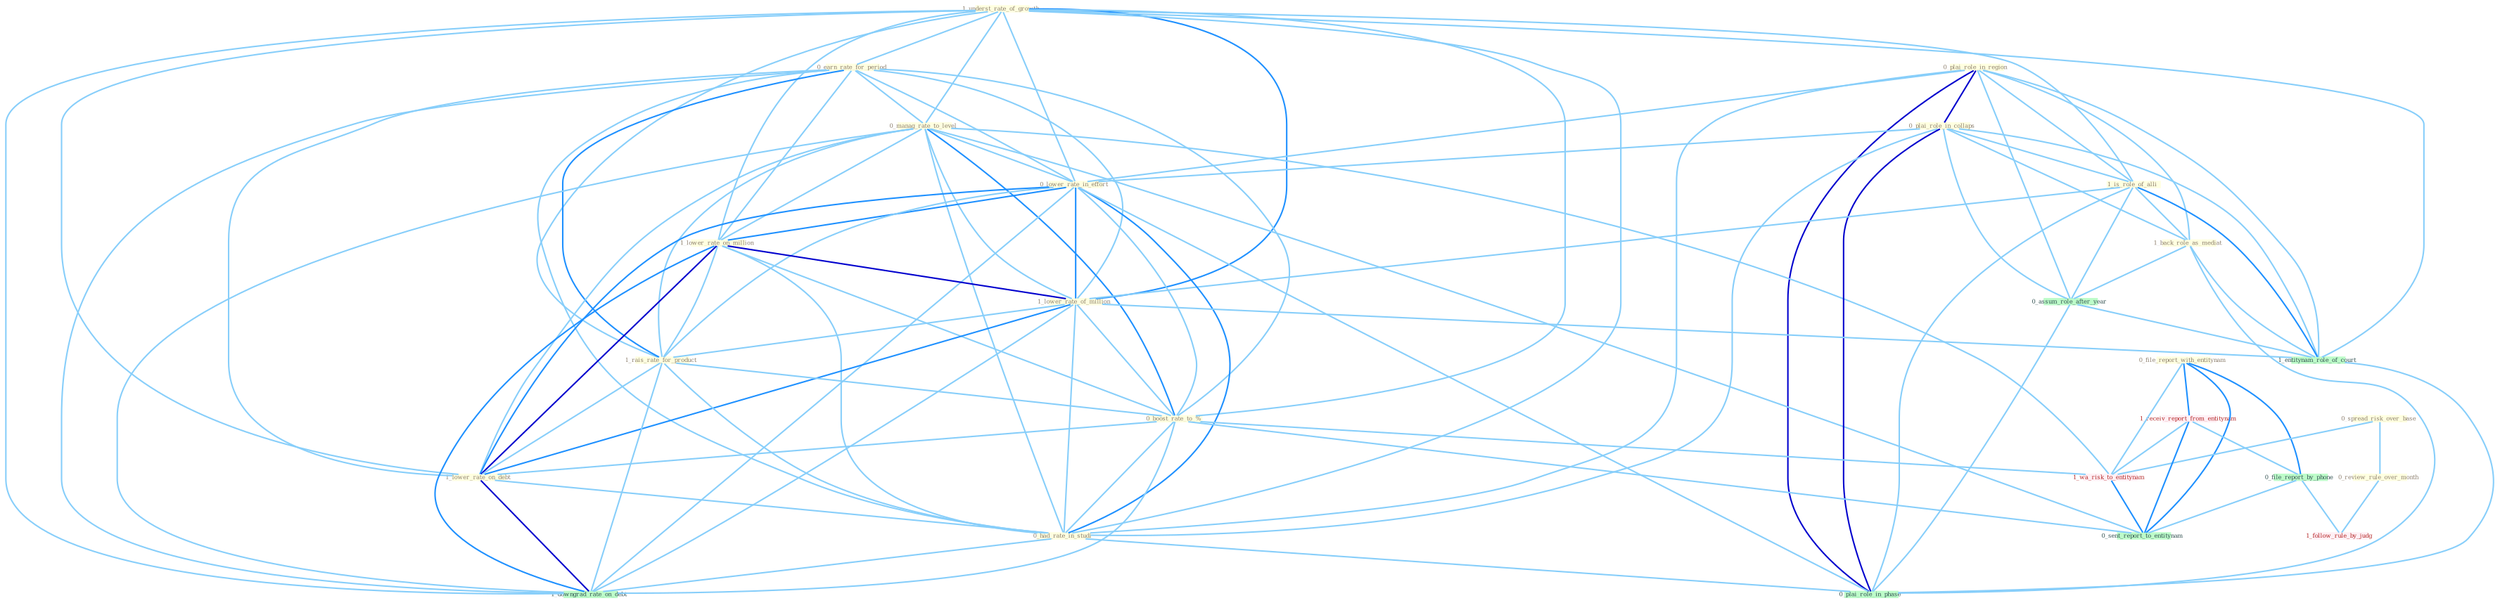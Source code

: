 Graph G{ 
    node
    [shape=polygon,style=filled,width=.5,height=.06,color="#BDFCC9",fixedsize=true,fontsize=4,
    fontcolor="#2f4f4f"];
    {node
    [color="#ffffe0", fontcolor="#8b7d6b"] "1_underst_rate_of_growth " "0_plai_role_in_region " "0_earn_rate_for_period " "0_manag_rate_to_level " "0_plai_role_in_collaps " "1_is_role_of_alli " "0_lower_rate_in_effort " "1_lower_rate_on_million " "0_file_report_with_entitynam " "1_back_role_as_mediat " "0_spread_risk_over_base " "1_lower_rate_of_million " "1_rais_rate_for_product " "0_review_rule_over_month " "0_boost_rate_to_% " "1_lower_rate_on_debt " "0_had_rate_in_studi "}
{node [color="#fff0f5", fontcolor="#b22222"] "1_receiv_report_from_entitynam " "1_follow_rule_by_judg " "1_wa_risk_to_entitynam "}
edge [color="#B0E2FF"];

	"1_underst_rate_of_growth " -- "0_earn_rate_for_period " [w="1", color="#87cefa" ];
	"1_underst_rate_of_growth " -- "0_manag_rate_to_level " [w="1", color="#87cefa" ];
	"1_underst_rate_of_growth " -- "1_is_role_of_alli " [w="1", color="#87cefa" ];
	"1_underst_rate_of_growth " -- "0_lower_rate_in_effort " [w="1", color="#87cefa" ];
	"1_underst_rate_of_growth " -- "1_lower_rate_on_million " [w="1", color="#87cefa" ];
	"1_underst_rate_of_growth " -- "1_lower_rate_of_million " [w="2", color="#1e90ff" , len=0.8];
	"1_underst_rate_of_growth " -- "1_rais_rate_for_product " [w="1", color="#87cefa" ];
	"1_underst_rate_of_growth " -- "0_boost_rate_to_% " [w="1", color="#87cefa" ];
	"1_underst_rate_of_growth " -- "1_lower_rate_on_debt " [w="1", color="#87cefa" ];
	"1_underst_rate_of_growth " -- "0_had_rate_in_studi " [w="1", color="#87cefa" ];
	"1_underst_rate_of_growth " -- "1_entitynam_role_of_court " [w="1", color="#87cefa" ];
	"1_underst_rate_of_growth " -- "1_downgrad_rate_on_debt " [w="1", color="#87cefa" ];
	"0_plai_role_in_region " -- "0_plai_role_in_collaps " [w="3", color="#0000cd" , len=0.6];
	"0_plai_role_in_region " -- "1_is_role_of_alli " [w="1", color="#87cefa" ];
	"0_plai_role_in_region " -- "0_lower_rate_in_effort " [w="1", color="#87cefa" ];
	"0_plai_role_in_region " -- "1_back_role_as_mediat " [w="1", color="#87cefa" ];
	"0_plai_role_in_region " -- "0_had_rate_in_studi " [w="1", color="#87cefa" ];
	"0_plai_role_in_region " -- "0_assum_role_after_year " [w="1", color="#87cefa" ];
	"0_plai_role_in_region " -- "1_entitynam_role_of_court " [w="1", color="#87cefa" ];
	"0_plai_role_in_region " -- "0_plai_role_in_phase " [w="3", color="#0000cd" , len=0.6];
	"0_earn_rate_for_period " -- "0_manag_rate_to_level " [w="1", color="#87cefa" ];
	"0_earn_rate_for_period " -- "0_lower_rate_in_effort " [w="1", color="#87cefa" ];
	"0_earn_rate_for_period " -- "1_lower_rate_on_million " [w="1", color="#87cefa" ];
	"0_earn_rate_for_period " -- "1_lower_rate_of_million " [w="1", color="#87cefa" ];
	"0_earn_rate_for_period " -- "1_rais_rate_for_product " [w="2", color="#1e90ff" , len=0.8];
	"0_earn_rate_for_period " -- "0_boost_rate_to_% " [w="1", color="#87cefa" ];
	"0_earn_rate_for_period " -- "1_lower_rate_on_debt " [w="1", color="#87cefa" ];
	"0_earn_rate_for_period " -- "0_had_rate_in_studi " [w="1", color="#87cefa" ];
	"0_earn_rate_for_period " -- "1_downgrad_rate_on_debt " [w="1", color="#87cefa" ];
	"0_manag_rate_to_level " -- "0_lower_rate_in_effort " [w="1", color="#87cefa" ];
	"0_manag_rate_to_level " -- "1_lower_rate_on_million " [w="1", color="#87cefa" ];
	"0_manag_rate_to_level " -- "1_lower_rate_of_million " [w="1", color="#87cefa" ];
	"0_manag_rate_to_level " -- "1_rais_rate_for_product " [w="1", color="#87cefa" ];
	"0_manag_rate_to_level " -- "0_boost_rate_to_% " [w="2", color="#1e90ff" , len=0.8];
	"0_manag_rate_to_level " -- "1_lower_rate_on_debt " [w="1", color="#87cefa" ];
	"0_manag_rate_to_level " -- "0_had_rate_in_studi " [w="1", color="#87cefa" ];
	"0_manag_rate_to_level " -- "1_downgrad_rate_on_debt " [w="1", color="#87cefa" ];
	"0_manag_rate_to_level " -- "1_wa_risk_to_entitynam " [w="1", color="#87cefa" ];
	"0_manag_rate_to_level " -- "0_sent_report_to_entitynam " [w="1", color="#87cefa" ];
	"0_plai_role_in_collaps " -- "1_is_role_of_alli " [w="1", color="#87cefa" ];
	"0_plai_role_in_collaps " -- "0_lower_rate_in_effort " [w="1", color="#87cefa" ];
	"0_plai_role_in_collaps " -- "1_back_role_as_mediat " [w="1", color="#87cefa" ];
	"0_plai_role_in_collaps " -- "0_had_rate_in_studi " [w="1", color="#87cefa" ];
	"0_plai_role_in_collaps " -- "0_assum_role_after_year " [w="1", color="#87cefa" ];
	"0_plai_role_in_collaps " -- "1_entitynam_role_of_court " [w="1", color="#87cefa" ];
	"0_plai_role_in_collaps " -- "0_plai_role_in_phase " [w="3", color="#0000cd" , len=0.6];
	"1_is_role_of_alli " -- "1_back_role_as_mediat " [w="1", color="#87cefa" ];
	"1_is_role_of_alli " -- "1_lower_rate_of_million " [w="1", color="#87cefa" ];
	"1_is_role_of_alli " -- "0_assum_role_after_year " [w="1", color="#87cefa" ];
	"1_is_role_of_alli " -- "1_entitynam_role_of_court " [w="2", color="#1e90ff" , len=0.8];
	"1_is_role_of_alli " -- "0_plai_role_in_phase " [w="1", color="#87cefa" ];
	"0_lower_rate_in_effort " -- "1_lower_rate_on_million " [w="2", color="#1e90ff" , len=0.8];
	"0_lower_rate_in_effort " -- "1_lower_rate_of_million " [w="2", color="#1e90ff" , len=0.8];
	"0_lower_rate_in_effort " -- "1_rais_rate_for_product " [w="1", color="#87cefa" ];
	"0_lower_rate_in_effort " -- "0_boost_rate_to_% " [w="1", color="#87cefa" ];
	"0_lower_rate_in_effort " -- "1_lower_rate_on_debt " [w="2", color="#1e90ff" , len=0.8];
	"0_lower_rate_in_effort " -- "0_had_rate_in_studi " [w="2", color="#1e90ff" , len=0.8];
	"0_lower_rate_in_effort " -- "1_downgrad_rate_on_debt " [w="1", color="#87cefa" ];
	"0_lower_rate_in_effort " -- "0_plai_role_in_phase " [w="1", color="#87cefa" ];
	"1_lower_rate_on_million " -- "1_lower_rate_of_million " [w="3", color="#0000cd" , len=0.6];
	"1_lower_rate_on_million " -- "1_rais_rate_for_product " [w="1", color="#87cefa" ];
	"1_lower_rate_on_million " -- "0_boost_rate_to_% " [w="1", color="#87cefa" ];
	"1_lower_rate_on_million " -- "1_lower_rate_on_debt " [w="3", color="#0000cd" , len=0.6];
	"1_lower_rate_on_million " -- "0_had_rate_in_studi " [w="1", color="#87cefa" ];
	"1_lower_rate_on_million " -- "1_downgrad_rate_on_debt " [w="2", color="#1e90ff" , len=0.8];
	"0_file_report_with_entitynam " -- "1_receiv_report_from_entitynam " [w="2", color="#1e90ff" , len=0.8];
	"0_file_report_with_entitynam " -- "0_file_report_by_phone " [w="2", color="#1e90ff" , len=0.8];
	"0_file_report_with_entitynam " -- "1_wa_risk_to_entitynam " [w="1", color="#87cefa" ];
	"0_file_report_with_entitynam " -- "0_sent_report_to_entitynam " [w="2", color="#1e90ff" , len=0.8];
	"1_back_role_as_mediat " -- "0_assum_role_after_year " [w="1", color="#87cefa" ];
	"1_back_role_as_mediat " -- "1_entitynam_role_of_court " [w="1", color="#87cefa" ];
	"1_back_role_as_mediat " -- "0_plai_role_in_phase " [w="1", color="#87cefa" ];
	"0_spread_risk_over_base " -- "0_review_rule_over_month " [w="1", color="#87cefa" ];
	"0_spread_risk_over_base " -- "1_wa_risk_to_entitynam " [w="1", color="#87cefa" ];
	"1_lower_rate_of_million " -- "1_rais_rate_for_product " [w="1", color="#87cefa" ];
	"1_lower_rate_of_million " -- "0_boost_rate_to_% " [w="1", color="#87cefa" ];
	"1_lower_rate_of_million " -- "1_lower_rate_on_debt " [w="2", color="#1e90ff" , len=0.8];
	"1_lower_rate_of_million " -- "0_had_rate_in_studi " [w="1", color="#87cefa" ];
	"1_lower_rate_of_million " -- "1_entitynam_role_of_court " [w="1", color="#87cefa" ];
	"1_lower_rate_of_million " -- "1_downgrad_rate_on_debt " [w="1", color="#87cefa" ];
	"1_rais_rate_for_product " -- "0_boost_rate_to_% " [w="1", color="#87cefa" ];
	"1_rais_rate_for_product " -- "1_lower_rate_on_debt " [w="1", color="#87cefa" ];
	"1_rais_rate_for_product " -- "0_had_rate_in_studi " [w="1", color="#87cefa" ];
	"1_rais_rate_for_product " -- "1_downgrad_rate_on_debt " [w="1", color="#87cefa" ];
	"0_review_rule_over_month " -- "1_follow_rule_by_judg " [w="1", color="#87cefa" ];
	"0_boost_rate_to_% " -- "1_lower_rate_on_debt " [w="1", color="#87cefa" ];
	"0_boost_rate_to_% " -- "0_had_rate_in_studi " [w="1", color="#87cefa" ];
	"0_boost_rate_to_% " -- "1_downgrad_rate_on_debt " [w="1", color="#87cefa" ];
	"0_boost_rate_to_% " -- "1_wa_risk_to_entitynam " [w="1", color="#87cefa" ];
	"0_boost_rate_to_% " -- "0_sent_report_to_entitynam " [w="1", color="#87cefa" ];
	"1_lower_rate_on_debt " -- "0_had_rate_in_studi " [w="1", color="#87cefa" ];
	"1_lower_rate_on_debt " -- "1_downgrad_rate_on_debt " [w="3", color="#0000cd" , len=0.6];
	"0_had_rate_in_studi " -- "1_downgrad_rate_on_debt " [w="1", color="#87cefa" ];
	"0_had_rate_in_studi " -- "0_plai_role_in_phase " [w="1", color="#87cefa" ];
	"1_receiv_report_from_entitynam " -- "0_file_report_by_phone " [w="1", color="#87cefa" ];
	"1_receiv_report_from_entitynam " -- "1_wa_risk_to_entitynam " [w="1", color="#87cefa" ];
	"1_receiv_report_from_entitynam " -- "0_sent_report_to_entitynam " [w="2", color="#1e90ff" , len=0.8];
	"0_assum_role_after_year " -- "1_entitynam_role_of_court " [w="1", color="#87cefa" ];
	"0_assum_role_after_year " -- "0_plai_role_in_phase " [w="1", color="#87cefa" ];
	"1_entitynam_role_of_court " -- "0_plai_role_in_phase " [w="1", color="#87cefa" ];
	"0_file_report_by_phone " -- "1_follow_rule_by_judg " [w="1", color="#87cefa" ];
	"0_file_report_by_phone " -- "0_sent_report_to_entitynam " [w="1", color="#87cefa" ];
	"1_wa_risk_to_entitynam " -- "0_sent_report_to_entitynam " [w="2", color="#1e90ff" , len=0.8];
}